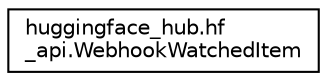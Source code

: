 digraph "Graphical Class Hierarchy"
{
 // LATEX_PDF_SIZE
  edge [fontname="Helvetica",fontsize="10",labelfontname="Helvetica",labelfontsize="10"];
  node [fontname="Helvetica",fontsize="10",shape=record];
  rankdir="LR";
  Node0 [label="huggingface_hub.hf\l_api.WebhookWatchedItem",height=0.2,width=0.4,color="black", fillcolor="white", style="filled",URL="$classhuggingface__hub_1_1hf__api_1_1WebhookWatchedItem.html",tooltip=" "];
}
